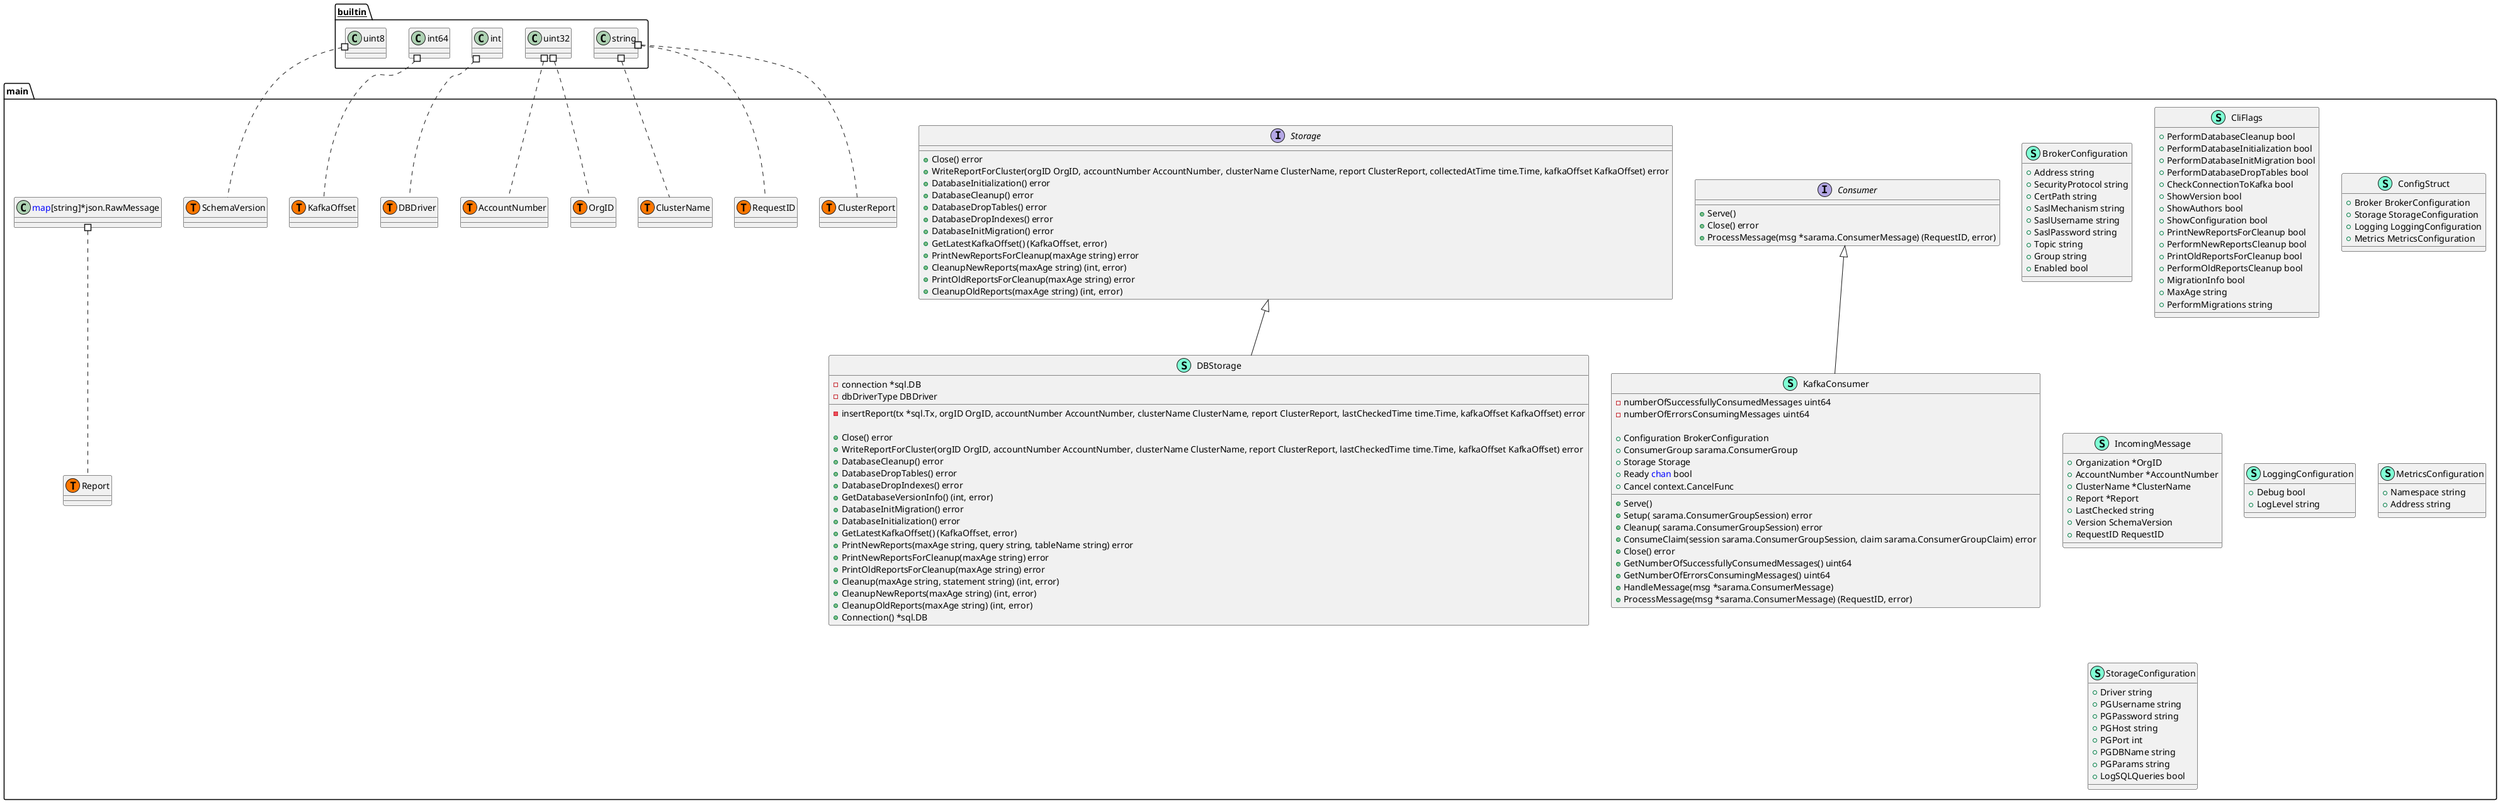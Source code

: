 @startuml
namespace main {
    class BrokerConfiguration << (S,Aquamarine) >> {
        + Address string
        + SecurityProtocol string
        + CertPath string
        + SaslMechanism string
        + SaslUsername string
        + SaslPassword string
        + Topic string
        + Group string
        + Enabled bool

    }
    class CliFlags << (S,Aquamarine) >> {
        + PerformDatabaseCleanup bool
        + PerformDatabaseInitialization bool
        + PerformDatabaseInitMigration bool
        + PerformDatabaseDropTables bool
        + CheckConnectionToKafka bool
        + ShowVersion bool
        + ShowAuthors bool
        + ShowConfiguration bool
        + PrintNewReportsForCleanup bool
        + PerformNewReportsCleanup bool
        + PrintOldReportsForCleanup bool
        + PerformOldReportsCleanup bool
        + MigrationInfo bool
        + MaxAge string
        + PerformMigrations string

    }
    class ConfigStruct << (S,Aquamarine) >> {
        + Broker BrokerConfiguration
        + Storage StorageConfiguration
        + Logging LoggingConfiguration
        + Metrics MetricsConfiguration

    }
    interface Consumer  {
        + Serve() 
        + Close() error
        + ProcessMessage(msg *sarama.ConsumerMessage) (RequestID, error)

    }
    class DBStorage << (S,Aquamarine) >> {
        - connection *sql.DB
        - dbDriverType DBDriver

        - insertReport(tx *sql.Tx, orgID OrgID, accountNumber AccountNumber, clusterName ClusterName, report ClusterReport, lastCheckedTime time.Time, kafkaOffset KafkaOffset) error

        + Close() error
        + WriteReportForCluster(orgID OrgID, accountNumber AccountNumber, clusterName ClusterName, report ClusterReport, lastCheckedTime time.Time, kafkaOffset KafkaOffset) error
        + DatabaseCleanup() error
        + DatabaseDropTables() error
        + DatabaseDropIndexes() error
        + GetDatabaseVersionInfo() (int, error)
        + DatabaseInitMigration() error
        + DatabaseInitialization() error
        + GetLatestKafkaOffset() (KafkaOffset, error)
        + PrintNewReports(maxAge string, query string, tableName string) error
        + PrintNewReportsForCleanup(maxAge string) error
        + PrintOldReportsForCleanup(maxAge string) error
        + Cleanup(maxAge string, statement string) (int, error)
        + CleanupNewReports(maxAge string) (int, error)
        + CleanupOldReports(maxAge string) (int, error)
        + Connection() *sql.DB

    }
    class IncomingMessage << (S,Aquamarine) >> {
        + Organization *OrgID
        + AccountNumber *AccountNumber
        + ClusterName *ClusterName
        + Report *Report
        + LastChecked string
        + Version SchemaVersion
        + RequestID RequestID

    }
    class KafkaConsumer << (S,Aquamarine) >> {
        - numberOfSuccessfullyConsumedMessages uint64
        - numberOfErrorsConsumingMessages uint64

        + Configuration BrokerConfiguration
        + ConsumerGroup sarama.ConsumerGroup
        + Storage Storage
        + Ready <font color=blue>chan</font> bool
        + Cancel context.CancelFunc

        + Serve() 
        + Setup( sarama.ConsumerGroupSession) error
        + Cleanup( sarama.ConsumerGroupSession) error
        + ConsumeClaim(session sarama.ConsumerGroupSession, claim sarama.ConsumerGroupClaim) error
        + Close() error
        + GetNumberOfSuccessfullyConsumedMessages() uint64
        + GetNumberOfErrorsConsumingMessages() uint64
        + HandleMessage(msg *sarama.ConsumerMessage) 
        + ProcessMessage(msg *sarama.ConsumerMessage) (RequestID, error)

    }
    class LoggingConfiguration << (S,Aquamarine) >> {
        + Debug bool
        + LogLevel string

    }
    class MetricsConfiguration << (S,Aquamarine) >> {
        + Namespace string
        + Address string

    }
    interface Storage  {
        + Close() error
        + WriteReportForCluster(orgID OrgID, accountNumber AccountNumber, clusterName ClusterName, report ClusterReport, collectedAtTime time.Time, kafkaOffset KafkaOffset) error
        + DatabaseInitialization() error
        + DatabaseCleanup() error
        + DatabaseDropTables() error
        + DatabaseDropIndexes() error
        + DatabaseInitMigration() error
        + GetLatestKafkaOffset() (KafkaOffset, error)
        + PrintNewReportsForCleanup(maxAge string) error
        + CleanupNewReports(maxAge string) (int, error)
        + PrintOldReportsForCleanup(maxAge string) error
        + CleanupOldReports(maxAge string) (int, error)

    }
    class StorageConfiguration << (S,Aquamarine) >> {
        + Driver string
        + PGUsername string
        + PGPassword string
        + PGHost string
        + PGPort int
        + PGDBName string
        + PGParams string
        + LogSQLQueries bool

    }
    class main.AccountNumber << (T, #FF7700) >>  {
    }
    class main.ClusterName << (T, #FF7700) >>  {
    }
    class main.ClusterReport << (T, #FF7700) >>  {
    }
    class main.DBDriver << (T, #FF7700) >>  {
    }
    class main.KafkaOffset << (T, #FF7700) >>  {
    }
    class main.OrgID << (T, #FF7700) >>  {
    }
    class main.Report << (T, #FF7700) >>  {
    }
    class main.RequestID << (T, #FF7700) >>  {
    }
    class main.SchemaVersion << (T, #FF7700) >>  {
    }
    class "<font color=blue>map</font>[string]*json.RawMessage" as fontcolorbluemapfontstringjsonRawMessage {
        'This class was created so that we can correctly have an alias pointing to this name. Since it contains dots that can break namespaces
    }
}

"main.Storage" <|-- "main.DBStorage"
"main.Consumer" <|-- "main.KafkaConsumer"

"__builtin__.int" #.. "main.DBDriver"
"__builtin__.int64" #.. "main.KafkaOffset"
"__builtin__.string" #.. "main.ClusterName"
"__builtin__.string" #.. "main.ClusterReport"
"__builtin__.string" #.. "main.RequestID"
"__builtin__.uint32" #.. "main.AccountNumber"
"__builtin__.uint32" #.. "main.OrgID"
"__builtin__.uint8" #.. "main.SchemaVersion"
"main.fontcolorbluemapfontstringjsonRawMessage" #.. "main.Report"
@enduml
